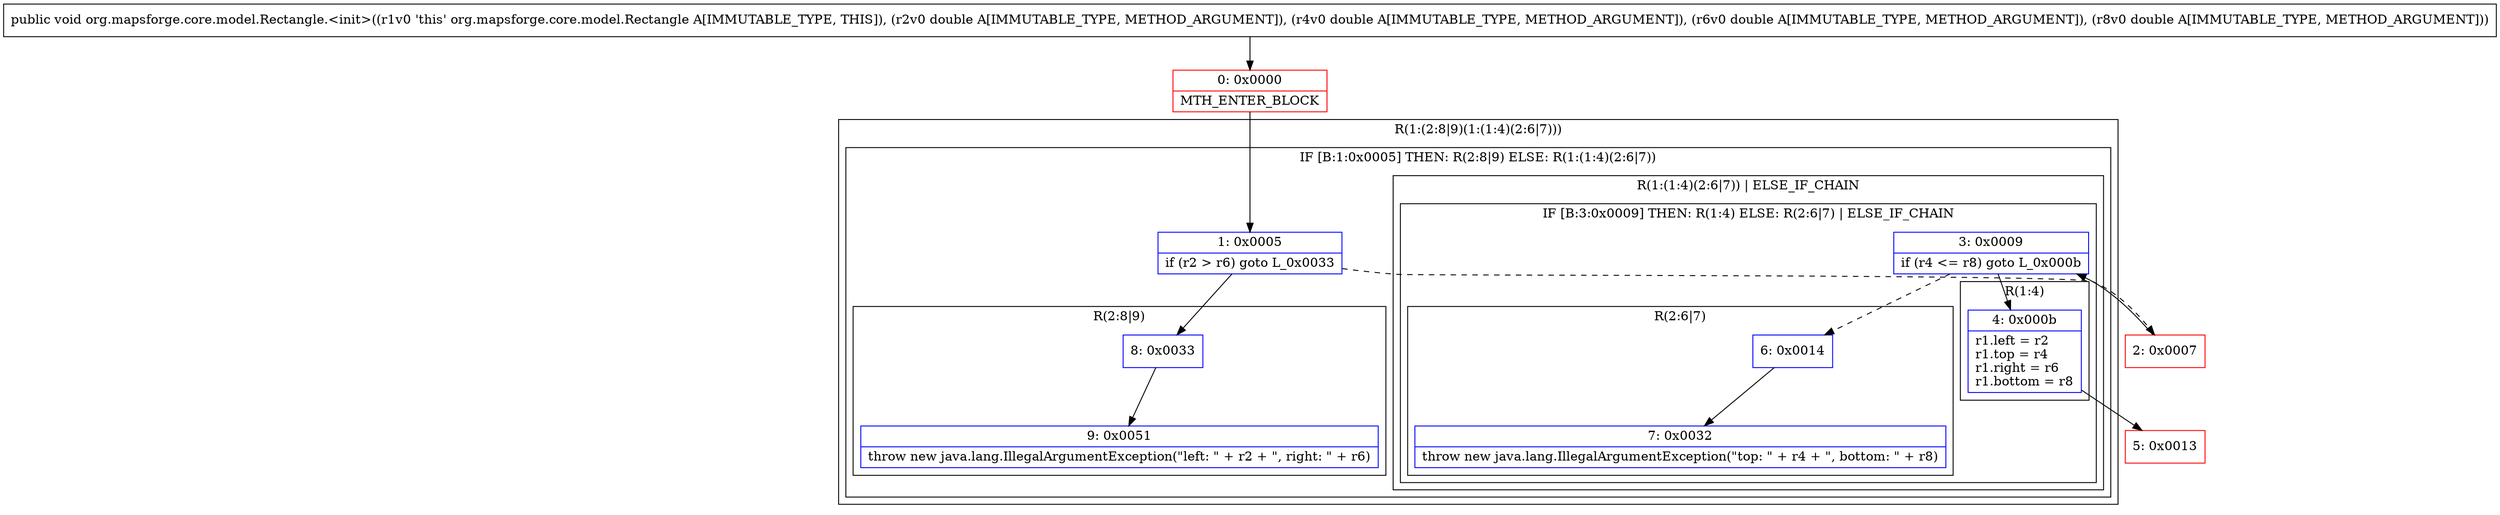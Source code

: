 digraph "CFG fororg.mapsforge.core.model.Rectangle.\<init\>(DDDD)V" {
subgraph cluster_Region_1141381605 {
label = "R(1:(2:8|9)(1:(1:4)(2:6|7)))";
node [shape=record,color=blue];
subgraph cluster_IfRegion_1833351274 {
label = "IF [B:1:0x0005] THEN: R(2:8|9) ELSE: R(1:(1:4)(2:6|7))";
node [shape=record,color=blue];
Node_1 [shape=record,label="{1\:\ 0x0005|if (r2 \> r6) goto L_0x0033\l}"];
subgraph cluster_Region_1469114535 {
label = "R(2:8|9)";
node [shape=record,color=blue];
Node_8 [shape=record,label="{8\:\ 0x0033}"];
Node_9 [shape=record,label="{9\:\ 0x0051|throw new java.lang.IllegalArgumentException(\"left: \" + r2 + \", right: \" + r6)\l}"];
}
subgraph cluster_Region_973544230 {
label = "R(1:(1:4)(2:6|7)) | ELSE_IF_CHAIN\l";
node [shape=record,color=blue];
subgraph cluster_IfRegion_1044708018 {
label = "IF [B:3:0x0009] THEN: R(1:4) ELSE: R(2:6|7) | ELSE_IF_CHAIN\l";
node [shape=record,color=blue];
Node_3 [shape=record,label="{3\:\ 0x0009|if (r4 \<= r8) goto L_0x000b\l}"];
subgraph cluster_Region_1721340152 {
label = "R(1:4)";
node [shape=record,color=blue];
Node_4 [shape=record,label="{4\:\ 0x000b|r1.left = r2\lr1.top = r4\lr1.right = r6\lr1.bottom = r8\l}"];
}
subgraph cluster_Region_907843932 {
label = "R(2:6|7)";
node [shape=record,color=blue];
Node_6 [shape=record,label="{6\:\ 0x0014}"];
Node_7 [shape=record,label="{7\:\ 0x0032|throw new java.lang.IllegalArgumentException(\"top: \" + r4 + \", bottom: \" + r8)\l}"];
}
}
}
}
}
Node_0 [shape=record,color=red,label="{0\:\ 0x0000|MTH_ENTER_BLOCK\l}"];
Node_2 [shape=record,color=red,label="{2\:\ 0x0007}"];
Node_5 [shape=record,color=red,label="{5\:\ 0x0013}"];
MethodNode[shape=record,label="{public void org.mapsforge.core.model.Rectangle.\<init\>((r1v0 'this' org.mapsforge.core.model.Rectangle A[IMMUTABLE_TYPE, THIS]), (r2v0 double A[IMMUTABLE_TYPE, METHOD_ARGUMENT]), (r4v0 double A[IMMUTABLE_TYPE, METHOD_ARGUMENT]), (r6v0 double A[IMMUTABLE_TYPE, METHOD_ARGUMENT]), (r8v0 double A[IMMUTABLE_TYPE, METHOD_ARGUMENT])) }"];
MethodNode -> Node_0;
Node_1 -> Node_2[style=dashed];
Node_1 -> Node_8;
Node_8 -> Node_9;
Node_3 -> Node_4;
Node_3 -> Node_6[style=dashed];
Node_4 -> Node_5;
Node_6 -> Node_7;
Node_0 -> Node_1;
Node_2 -> Node_3;
}


